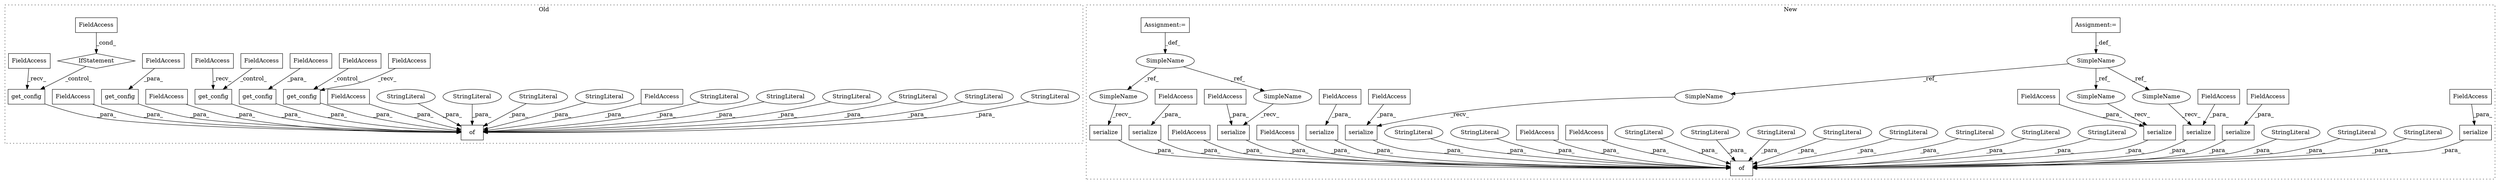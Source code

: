 digraph G {
subgraph cluster0 {
1 [label="of" a="32" s="19370,19873" l="3,1" shape="box"];
5 [label="StringLiteral" a="45" s="19498" l="12" shape="ellipse"];
9 [label="StringLiteral" a="45" s="19742" l="15" shape="ellipse"];
20 [label="StringLiteral" a="45" s="19402" l="6" shape="ellipse"];
21 [label="StringLiteral" a="45" s="19664" l="15" shape="ellipse"];
24 [label="StringLiteral" a="45" s="19820" l="11" shape="ellipse"];
25 [label="StringLiteral" a="45" s="19444" l="12" shape="ellipse"];
26 [label="FieldAccess" a="22" s="19511" l="24" shape="box"];
28 [label="StringLiteral" a="45" s="19536" l="18" shape="ellipse"];
33 [label="StringLiteral" a="45" s="19847" l="11" shape="ellipse"];
34 [label="get_config" a="32" s="19799" l="12" shape="box"];
41 [label="StringLiteral" a="45" s="19586" l="15" shape="ellipse"];
42 [label="StringLiteral" a="45" s="19373" l="12" shape="ellipse"];
43 [label="get_config" a="32" s="19721" l="12" shape="box"];
47 [label="FieldAccess" a="22" s="19859" l="14" shape="box"];
48 [label="get_config" a="32" s="19643" l="12" shape="box"];
49 [label="FieldAccess" a="22" s="19780" l="18" shape="box"];
50 [label="get_config" a="32" s="19422,19442" l="11,1" shape="box"];
54 [label="FieldAccess" a="22" s="19603" l="18" shape="box"];
55 [label="get_config" a="32" s="19470,19496" l="11,1" shape="box"];
56 [label="FieldAccess" a="22" s="19759" l="18" shape="box"];
57 [label="FieldAccess" a="22" s="19433" l="9" shape="box"];
59 [label="FieldAccess" a="22" s="19681" l="18" shape="box"];
61 [label="FieldAccess" a="22" s="19481" l="15" shape="box"];
63 [label="FieldAccess" a="22" s="19386" l="15" shape="box"];
64 [label="FieldAccess" a="22" s="19624" l="18" shape="box"];
65 [label="FieldAccess" a="22" s="19555" l="30" shape="box"];
66 [label="FieldAccess" a="22" s="19702" l="18" shape="box"];
67 [label="IfStatement" a="25" s="19699" l="3" shape="diamond"];
label = "Old";
style="dotted";
}
subgraph cluster1 {
2 [label="serialize" a="32" s="22069,22105" l="10,1" shape="box"];
3 [label="FieldAccess" a="22" s="22079" l="26" shape="box"];
4 [label="of" a="32" s="21792,22631" l="3,1" shape="box"];
6 [label="StringLiteral" a="45" s="22236" l="23" shape="ellipse"];
7 [label="StringLiteral" a="45" s="22172" l="20" shape="ellipse"];
8 [label="StringLiteral" a="45" s="22432" l="22" shape="ellipse"];
10 [label="serialize" a="32" s="22467,22502" l="10,1" shape="box"];
11 [label="FieldAccess" a="22" s="22477" l="25" shape="box"];
12 [label="serialize" a="32" s="22139,22170" l="10,1" shape="box"];
13 [label="FieldAccess" a="22" s="22149" l="21" shape="box"];
14 [label="Assignment:=" a="7" s="21736" l="11" shape="box"];
15 [label="SimpleName" a="42" s="21736" l="11" shape="ellipse"];
16 [label="serialize" a="32" s="22398,22430" l="10,1" shape="box"];
17 [label="FieldAccess" a="22" s="22408" l="22" shape="box"];
18 [label="serialize" a="32" s="22273,22304" l="10,1" shape="box"];
19 [label="StringLiteral" a="45" s="22032" l="23" shape="ellipse"];
22 [label="StringLiteral" a="45" s="22589" l="19" shape="ellipse"];
23 [label="StringLiteral" a="45" s="21795" l="7" shape="ellipse"];
27 [label="StringLiteral" a="45" s="21866" l="22" shape="ellipse"];
29 [label="StringLiteral" a="45" s="21938" l="10" shape="ellipse"];
30 [label="StringLiteral" a="45" s="22504" l="17" shape="ellipse"];
31 [label="StringLiteral" a="45" s="22306" l="18" shape="ellipse"];
32 [label="StringLiteral" a="45" s="21814" l="12" shape="ellipse"];
35 [label="serialize" a="32" s="22534,22564" l="10,1" shape="box"];
36 [label="FieldAccess" a="22" s="22283" l="21" shape="box"];
37 [label="FieldAccess" a="22" s="22576" l="12" shape="box"];
38 [label="FieldAccess" a="22" s="21949" l="13" shape="box"];
39 [label="StringLiteral" a="45" s="21963" l="20" shape="ellipse"];
40 [label="StringLiteral" a="45" s="22566" l="9" shape="ellipse"];
44 [label="serialize" a="32" s="21901,21936" l="10,1" shape="box"];
45 [label="SimpleName" a="42" s="21637" l="12" shape="ellipse"];
46 [label="serialize" a="32" s="22206,22234" l="10,1" shape="box"];
51 [label="FieldAccess" a="22" s="21911" l="25" shape="box"];
52 [label="serialize" a="32" s="21997,22030" l="10,1" shape="box"];
53 [label="FieldAccess" a="22" s="22544" l="20" shape="box"];
58 [label="FieldAccess" a="22" s="21803" l="10" shape="box"];
60 [label="FieldAccess" a="22" s="22007" l="23" shape="box"];
62 [label="FieldAccess" a="22" s="22609" l="22" shape="box"];
68 [label="Assignment:=" a="7" s="21637" l="12" shape="box"];
69 [label="SimpleName" a="42" s="22193" l="12" shape="ellipse"];
70 [label="SimpleName" a="42" s="22260" l="12" shape="ellipse"];
71 [label="SimpleName" a="42" s="22455" l="11" shape="ellipse"];
72 [label="SimpleName" a="42" s="22386" l="11" shape="ellipse"];
73 [label="SimpleName" a="42" s="22522" l="11" shape="ellipse"];
label = "New";
style="dotted";
}
2 -> 4 [label="_para_"];
3 -> 2 [label="_para_"];
5 -> 1 [label="_para_"];
6 -> 4 [label="_para_"];
7 -> 4 [label="_para_"];
8 -> 4 [label="_para_"];
9 -> 1 [label="_para_"];
10 -> 4 [label="_para_"];
11 -> 10 [label="_para_"];
12 -> 4 [label="_para_"];
13 -> 12 [label="_para_"];
14 -> 15 [label="_def_"];
15 -> 73 [label="_ref_"];
15 -> 71 [label="_ref_"];
15 -> 72 [label="_ref_"];
16 -> 4 [label="_para_"];
17 -> 16 [label="_para_"];
18 -> 4 [label="_para_"];
19 -> 4 [label="_para_"];
20 -> 1 [label="_para_"];
21 -> 1 [label="_para_"];
22 -> 4 [label="_para_"];
23 -> 4 [label="_para_"];
24 -> 1 [label="_para_"];
25 -> 1 [label="_para_"];
26 -> 1 [label="_para_"];
27 -> 4 [label="_para_"];
28 -> 1 [label="_para_"];
29 -> 4 [label="_para_"];
30 -> 4 [label="_para_"];
31 -> 4 [label="_para_"];
32 -> 4 [label="_para_"];
33 -> 1 [label="_para_"];
34 -> 1 [label="_para_"];
35 -> 4 [label="_para_"];
36 -> 18 [label="_para_"];
37 -> 4 [label="_para_"];
38 -> 4 [label="_para_"];
39 -> 4 [label="_para_"];
40 -> 4 [label="_para_"];
41 -> 1 [label="_para_"];
42 -> 1 [label="_para_"];
43 -> 1 [label="_para_"];
44 -> 4 [label="_para_"];
45 -> 69 [label="_ref_"];
45 -> 70 [label="_ref_"];
46 -> 4 [label="_para_"];
47 -> 1 [label="_para_"];
48 -> 1 [label="_para_"];
49 -> 34 [label="_recv_"];
50 -> 1 [label="_para_"];
51 -> 44 [label="_para_"];
52 -> 4 [label="_para_"];
53 -> 35 [label="_para_"];
54 -> 48 [label="_control_"];
55 -> 1 [label="_para_"];
56 -> 34 [label="_control_"];
57 -> 50 [label="_para_"];
58 -> 4 [label="_para_"];
59 -> 67 [label="_cond_"];
60 -> 52 [label="_para_"];
61 -> 55 [label="_para_"];
62 -> 4 [label="_para_"];
63 -> 1 [label="_para_"];
64 -> 48 [label="_recv_"];
65 -> 1 [label="_para_"];
66 -> 43 [label="_recv_"];
67 -> 43 [label="_control_"];
68 -> 45 [label="_def_"];
69 -> 46 [label="_recv_"];
70 -> 18 [label="_recv_"];
71 -> 10 [label="_recv_"];
72 -> 16 [label="_recv_"];
73 -> 35 [label="_recv_"];
}